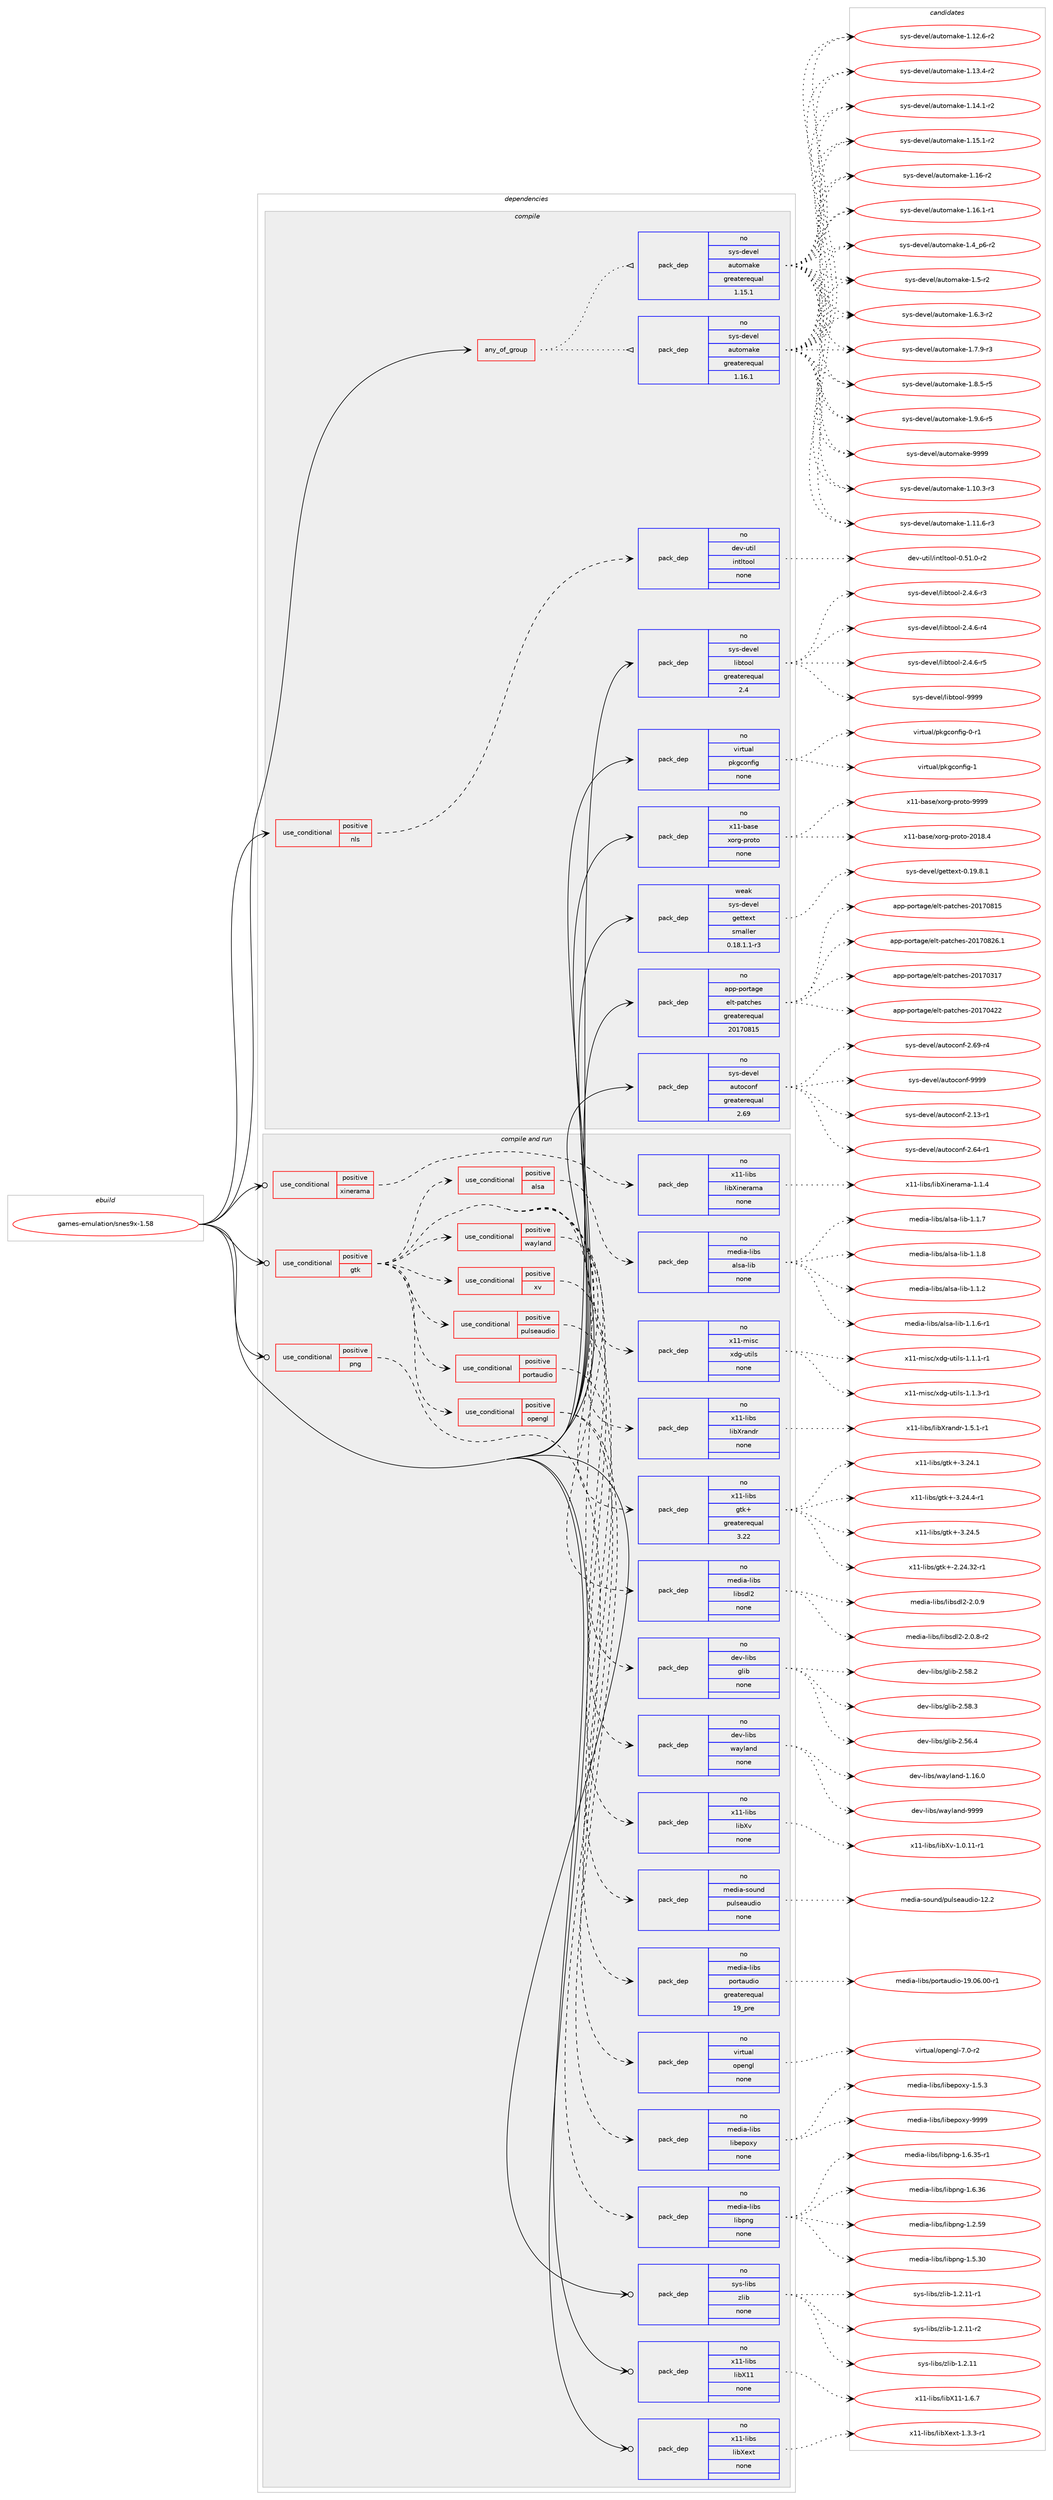 digraph prolog {

# *************
# Graph options
# *************

newrank=true;
concentrate=true;
compound=true;
graph [rankdir=LR,fontname=Helvetica,fontsize=10,ranksep=1.5];#, ranksep=2.5, nodesep=0.2];
edge  [arrowhead=vee];
node  [fontname=Helvetica,fontsize=10];

# **********
# The ebuild
# **********

subgraph cluster_leftcol {
color=gray;
rank=same;
label=<<i>ebuild</i>>;
id [label="games-emulation/snes9x-1.58", color=red, width=4, href="../games-emulation/snes9x-1.58.svg"];
}

# ****************
# The dependencies
# ****************

subgraph cluster_midcol {
color=gray;
label=<<i>dependencies</i>>;
subgraph cluster_compile {
fillcolor="#eeeeee";
style=filled;
label=<<i>compile</i>>;
subgraph any23261 {
dependency1556263 [label=<<TABLE BORDER="0" CELLBORDER="1" CELLSPACING="0" CELLPADDING="4"><TR><TD CELLPADDING="10">any_of_group</TD></TR></TABLE>>, shape=none, color=red];subgraph pack1106061 {
dependency1556264 [label=<<TABLE BORDER="0" CELLBORDER="1" CELLSPACING="0" CELLPADDING="4" WIDTH="220"><TR><TD ROWSPAN="6" CELLPADDING="30">pack_dep</TD></TR><TR><TD WIDTH="110">no</TD></TR><TR><TD>sys-devel</TD></TR><TR><TD>automake</TD></TR><TR><TD>greaterequal</TD></TR><TR><TD>1.16.1</TD></TR></TABLE>>, shape=none, color=blue];
}
dependency1556263:e -> dependency1556264:w [weight=20,style="dotted",arrowhead="oinv"];
subgraph pack1106062 {
dependency1556265 [label=<<TABLE BORDER="0" CELLBORDER="1" CELLSPACING="0" CELLPADDING="4" WIDTH="220"><TR><TD ROWSPAN="6" CELLPADDING="30">pack_dep</TD></TR><TR><TD WIDTH="110">no</TD></TR><TR><TD>sys-devel</TD></TR><TR><TD>automake</TD></TR><TR><TD>greaterequal</TD></TR><TR><TD>1.15.1</TD></TR></TABLE>>, shape=none, color=blue];
}
dependency1556263:e -> dependency1556265:w [weight=20,style="dotted",arrowhead="oinv"];
}
id:e -> dependency1556263:w [weight=20,style="solid",arrowhead="vee"];
subgraph cond426348 {
dependency1556266 [label=<<TABLE BORDER="0" CELLBORDER="1" CELLSPACING="0" CELLPADDING="4"><TR><TD ROWSPAN="3" CELLPADDING="10">use_conditional</TD></TR><TR><TD>positive</TD></TR><TR><TD>nls</TD></TR></TABLE>>, shape=none, color=red];
subgraph pack1106063 {
dependency1556267 [label=<<TABLE BORDER="0" CELLBORDER="1" CELLSPACING="0" CELLPADDING="4" WIDTH="220"><TR><TD ROWSPAN="6" CELLPADDING="30">pack_dep</TD></TR><TR><TD WIDTH="110">no</TD></TR><TR><TD>dev-util</TD></TR><TR><TD>intltool</TD></TR><TR><TD>none</TD></TR><TR><TD></TD></TR></TABLE>>, shape=none, color=blue];
}
dependency1556266:e -> dependency1556267:w [weight=20,style="dashed",arrowhead="vee"];
}
id:e -> dependency1556266:w [weight=20,style="solid",arrowhead="vee"];
subgraph pack1106064 {
dependency1556268 [label=<<TABLE BORDER="0" CELLBORDER="1" CELLSPACING="0" CELLPADDING="4" WIDTH="220"><TR><TD ROWSPAN="6" CELLPADDING="30">pack_dep</TD></TR><TR><TD WIDTH="110">no</TD></TR><TR><TD>app-portage</TD></TR><TR><TD>elt-patches</TD></TR><TR><TD>greaterequal</TD></TR><TR><TD>20170815</TD></TR></TABLE>>, shape=none, color=blue];
}
id:e -> dependency1556268:w [weight=20,style="solid",arrowhead="vee"];
subgraph pack1106065 {
dependency1556269 [label=<<TABLE BORDER="0" CELLBORDER="1" CELLSPACING="0" CELLPADDING="4" WIDTH="220"><TR><TD ROWSPAN="6" CELLPADDING="30">pack_dep</TD></TR><TR><TD WIDTH="110">no</TD></TR><TR><TD>sys-devel</TD></TR><TR><TD>autoconf</TD></TR><TR><TD>greaterequal</TD></TR><TR><TD>2.69</TD></TR></TABLE>>, shape=none, color=blue];
}
id:e -> dependency1556269:w [weight=20,style="solid",arrowhead="vee"];
subgraph pack1106066 {
dependency1556270 [label=<<TABLE BORDER="0" CELLBORDER="1" CELLSPACING="0" CELLPADDING="4" WIDTH="220"><TR><TD ROWSPAN="6" CELLPADDING="30">pack_dep</TD></TR><TR><TD WIDTH="110">no</TD></TR><TR><TD>sys-devel</TD></TR><TR><TD>libtool</TD></TR><TR><TD>greaterequal</TD></TR><TR><TD>2.4</TD></TR></TABLE>>, shape=none, color=blue];
}
id:e -> dependency1556270:w [weight=20,style="solid",arrowhead="vee"];
subgraph pack1106067 {
dependency1556271 [label=<<TABLE BORDER="0" CELLBORDER="1" CELLSPACING="0" CELLPADDING="4" WIDTH="220"><TR><TD ROWSPAN="6" CELLPADDING="30">pack_dep</TD></TR><TR><TD WIDTH="110">no</TD></TR><TR><TD>virtual</TD></TR><TR><TD>pkgconfig</TD></TR><TR><TD>none</TD></TR><TR><TD></TD></TR></TABLE>>, shape=none, color=blue];
}
id:e -> dependency1556271:w [weight=20,style="solid",arrowhead="vee"];
subgraph pack1106068 {
dependency1556272 [label=<<TABLE BORDER="0" CELLBORDER="1" CELLSPACING="0" CELLPADDING="4" WIDTH="220"><TR><TD ROWSPAN="6" CELLPADDING="30">pack_dep</TD></TR><TR><TD WIDTH="110">no</TD></TR><TR><TD>x11-base</TD></TR><TR><TD>xorg-proto</TD></TR><TR><TD>none</TD></TR><TR><TD></TD></TR></TABLE>>, shape=none, color=blue];
}
id:e -> dependency1556272:w [weight=20,style="solid",arrowhead="vee"];
subgraph pack1106069 {
dependency1556273 [label=<<TABLE BORDER="0" CELLBORDER="1" CELLSPACING="0" CELLPADDING="4" WIDTH="220"><TR><TD ROWSPAN="6" CELLPADDING="30">pack_dep</TD></TR><TR><TD WIDTH="110">weak</TD></TR><TR><TD>sys-devel</TD></TR><TR><TD>gettext</TD></TR><TR><TD>smaller</TD></TR><TR><TD>0.18.1.1-r3</TD></TR></TABLE>>, shape=none, color=blue];
}
id:e -> dependency1556273:w [weight=20,style="solid",arrowhead="vee"];
}
subgraph cluster_compileandrun {
fillcolor="#eeeeee";
style=filled;
label=<<i>compile and run</i>>;
subgraph cond426349 {
dependency1556274 [label=<<TABLE BORDER="0" CELLBORDER="1" CELLSPACING="0" CELLPADDING="4"><TR><TD ROWSPAN="3" CELLPADDING="10">use_conditional</TD></TR><TR><TD>positive</TD></TR><TR><TD>gtk</TD></TR></TABLE>>, shape=none, color=red];
subgraph pack1106070 {
dependency1556275 [label=<<TABLE BORDER="0" CELLBORDER="1" CELLSPACING="0" CELLPADDING="4" WIDTH="220"><TR><TD ROWSPAN="6" CELLPADDING="30">pack_dep</TD></TR><TR><TD WIDTH="110">no</TD></TR><TR><TD>dev-libs</TD></TR><TR><TD>glib</TD></TR><TR><TD>none</TD></TR><TR><TD></TD></TR></TABLE>>, shape=none, color=blue];
}
dependency1556274:e -> dependency1556275:w [weight=20,style="dashed",arrowhead="vee"];
subgraph pack1106071 {
dependency1556276 [label=<<TABLE BORDER="0" CELLBORDER="1" CELLSPACING="0" CELLPADDING="4" WIDTH="220"><TR><TD ROWSPAN="6" CELLPADDING="30">pack_dep</TD></TR><TR><TD WIDTH="110">no</TD></TR><TR><TD>media-libs</TD></TR><TR><TD>libsdl2</TD></TR><TR><TD>none</TD></TR><TR><TD></TD></TR></TABLE>>, shape=none, color=blue];
}
dependency1556274:e -> dependency1556276:w [weight=20,style="dashed",arrowhead="vee"];
subgraph pack1106072 {
dependency1556277 [label=<<TABLE BORDER="0" CELLBORDER="1" CELLSPACING="0" CELLPADDING="4" WIDTH="220"><TR><TD ROWSPAN="6" CELLPADDING="30">pack_dep</TD></TR><TR><TD WIDTH="110">no</TD></TR><TR><TD>x11-libs</TD></TR><TR><TD>gtk+</TD></TR><TR><TD>greaterequal</TD></TR><TR><TD>3.22</TD></TR></TABLE>>, shape=none, color=blue];
}
dependency1556274:e -> dependency1556277:w [weight=20,style="dashed",arrowhead="vee"];
subgraph pack1106073 {
dependency1556278 [label=<<TABLE BORDER="0" CELLBORDER="1" CELLSPACING="0" CELLPADDING="4" WIDTH="220"><TR><TD ROWSPAN="6" CELLPADDING="30">pack_dep</TD></TR><TR><TD WIDTH="110">no</TD></TR><TR><TD>x11-libs</TD></TR><TR><TD>libXrandr</TD></TR><TR><TD>none</TD></TR><TR><TD></TD></TR></TABLE>>, shape=none, color=blue];
}
dependency1556274:e -> dependency1556278:w [weight=20,style="dashed",arrowhead="vee"];
subgraph pack1106074 {
dependency1556279 [label=<<TABLE BORDER="0" CELLBORDER="1" CELLSPACING="0" CELLPADDING="4" WIDTH="220"><TR><TD ROWSPAN="6" CELLPADDING="30">pack_dep</TD></TR><TR><TD WIDTH="110">no</TD></TR><TR><TD>x11-misc</TD></TR><TR><TD>xdg-utils</TD></TR><TR><TD>none</TD></TR><TR><TD></TD></TR></TABLE>>, shape=none, color=blue];
}
dependency1556274:e -> dependency1556279:w [weight=20,style="dashed",arrowhead="vee"];
subgraph cond426350 {
dependency1556280 [label=<<TABLE BORDER="0" CELLBORDER="1" CELLSPACING="0" CELLPADDING="4"><TR><TD ROWSPAN="3" CELLPADDING="10">use_conditional</TD></TR><TR><TD>positive</TD></TR><TR><TD>alsa</TD></TR></TABLE>>, shape=none, color=red];
subgraph pack1106075 {
dependency1556281 [label=<<TABLE BORDER="0" CELLBORDER="1" CELLSPACING="0" CELLPADDING="4" WIDTH="220"><TR><TD ROWSPAN="6" CELLPADDING="30">pack_dep</TD></TR><TR><TD WIDTH="110">no</TD></TR><TR><TD>media-libs</TD></TR><TR><TD>alsa-lib</TD></TR><TR><TD>none</TD></TR><TR><TD></TD></TR></TABLE>>, shape=none, color=blue];
}
dependency1556280:e -> dependency1556281:w [weight=20,style="dashed",arrowhead="vee"];
}
dependency1556274:e -> dependency1556280:w [weight=20,style="dashed",arrowhead="vee"];
subgraph cond426351 {
dependency1556282 [label=<<TABLE BORDER="0" CELLBORDER="1" CELLSPACING="0" CELLPADDING="4"><TR><TD ROWSPAN="3" CELLPADDING="10">use_conditional</TD></TR><TR><TD>positive</TD></TR><TR><TD>opengl</TD></TR></TABLE>>, shape=none, color=red];
subgraph pack1106076 {
dependency1556283 [label=<<TABLE BORDER="0" CELLBORDER="1" CELLSPACING="0" CELLPADDING="4" WIDTH="220"><TR><TD ROWSPAN="6" CELLPADDING="30">pack_dep</TD></TR><TR><TD WIDTH="110">no</TD></TR><TR><TD>media-libs</TD></TR><TR><TD>libepoxy</TD></TR><TR><TD>none</TD></TR><TR><TD></TD></TR></TABLE>>, shape=none, color=blue];
}
dependency1556282:e -> dependency1556283:w [weight=20,style="dashed",arrowhead="vee"];
subgraph pack1106077 {
dependency1556284 [label=<<TABLE BORDER="0" CELLBORDER="1" CELLSPACING="0" CELLPADDING="4" WIDTH="220"><TR><TD ROWSPAN="6" CELLPADDING="30">pack_dep</TD></TR><TR><TD WIDTH="110">no</TD></TR><TR><TD>virtual</TD></TR><TR><TD>opengl</TD></TR><TR><TD>none</TD></TR><TR><TD></TD></TR></TABLE>>, shape=none, color=blue];
}
dependency1556282:e -> dependency1556284:w [weight=20,style="dashed",arrowhead="vee"];
}
dependency1556274:e -> dependency1556282:w [weight=20,style="dashed",arrowhead="vee"];
subgraph cond426352 {
dependency1556285 [label=<<TABLE BORDER="0" CELLBORDER="1" CELLSPACING="0" CELLPADDING="4"><TR><TD ROWSPAN="3" CELLPADDING="10">use_conditional</TD></TR><TR><TD>positive</TD></TR><TR><TD>portaudio</TD></TR></TABLE>>, shape=none, color=red];
subgraph pack1106078 {
dependency1556286 [label=<<TABLE BORDER="0" CELLBORDER="1" CELLSPACING="0" CELLPADDING="4" WIDTH="220"><TR><TD ROWSPAN="6" CELLPADDING="30">pack_dep</TD></TR><TR><TD WIDTH="110">no</TD></TR><TR><TD>media-libs</TD></TR><TR><TD>portaudio</TD></TR><TR><TD>greaterequal</TD></TR><TR><TD>19_pre</TD></TR></TABLE>>, shape=none, color=blue];
}
dependency1556285:e -> dependency1556286:w [weight=20,style="dashed",arrowhead="vee"];
}
dependency1556274:e -> dependency1556285:w [weight=20,style="dashed",arrowhead="vee"];
subgraph cond426353 {
dependency1556287 [label=<<TABLE BORDER="0" CELLBORDER="1" CELLSPACING="0" CELLPADDING="4"><TR><TD ROWSPAN="3" CELLPADDING="10">use_conditional</TD></TR><TR><TD>positive</TD></TR><TR><TD>pulseaudio</TD></TR></TABLE>>, shape=none, color=red];
subgraph pack1106079 {
dependency1556288 [label=<<TABLE BORDER="0" CELLBORDER="1" CELLSPACING="0" CELLPADDING="4" WIDTH="220"><TR><TD ROWSPAN="6" CELLPADDING="30">pack_dep</TD></TR><TR><TD WIDTH="110">no</TD></TR><TR><TD>media-sound</TD></TR><TR><TD>pulseaudio</TD></TR><TR><TD>none</TD></TR><TR><TD></TD></TR></TABLE>>, shape=none, color=blue];
}
dependency1556287:e -> dependency1556288:w [weight=20,style="dashed",arrowhead="vee"];
}
dependency1556274:e -> dependency1556287:w [weight=20,style="dashed",arrowhead="vee"];
subgraph cond426354 {
dependency1556289 [label=<<TABLE BORDER="0" CELLBORDER="1" CELLSPACING="0" CELLPADDING="4"><TR><TD ROWSPAN="3" CELLPADDING="10">use_conditional</TD></TR><TR><TD>positive</TD></TR><TR><TD>xv</TD></TR></TABLE>>, shape=none, color=red];
subgraph pack1106080 {
dependency1556290 [label=<<TABLE BORDER="0" CELLBORDER="1" CELLSPACING="0" CELLPADDING="4" WIDTH="220"><TR><TD ROWSPAN="6" CELLPADDING="30">pack_dep</TD></TR><TR><TD WIDTH="110">no</TD></TR><TR><TD>x11-libs</TD></TR><TR><TD>libXv</TD></TR><TR><TD>none</TD></TR><TR><TD></TD></TR></TABLE>>, shape=none, color=blue];
}
dependency1556289:e -> dependency1556290:w [weight=20,style="dashed",arrowhead="vee"];
}
dependency1556274:e -> dependency1556289:w [weight=20,style="dashed",arrowhead="vee"];
subgraph cond426355 {
dependency1556291 [label=<<TABLE BORDER="0" CELLBORDER="1" CELLSPACING="0" CELLPADDING="4"><TR><TD ROWSPAN="3" CELLPADDING="10">use_conditional</TD></TR><TR><TD>positive</TD></TR><TR><TD>wayland</TD></TR></TABLE>>, shape=none, color=red];
subgraph pack1106081 {
dependency1556292 [label=<<TABLE BORDER="0" CELLBORDER="1" CELLSPACING="0" CELLPADDING="4" WIDTH="220"><TR><TD ROWSPAN="6" CELLPADDING="30">pack_dep</TD></TR><TR><TD WIDTH="110">no</TD></TR><TR><TD>dev-libs</TD></TR><TR><TD>wayland</TD></TR><TR><TD>none</TD></TR><TR><TD></TD></TR></TABLE>>, shape=none, color=blue];
}
dependency1556291:e -> dependency1556292:w [weight=20,style="dashed",arrowhead="vee"];
}
dependency1556274:e -> dependency1556291:w [weight=20,style="dashed",arrowhead="vee"];
}
id:e -> dependency1556274:w [weight=20,style="solid",arrowhead="odotvee"];
subgraph cond426356 {
dependency1556293 [label=<<TABLE BORDER="0" CELLBORDER="1" CELLSPACING="0" CELLPADDING="4"><TR><TD ROWSPAN="3" CELLPADDING="10">use_conditional</TD></TR><TR><TD>positive</TD></TR><TR><TD>png</TD></TR></TABLE>>, shape=none, color=red];
subgraph pack1106082 {
dependency1556294 [label=<<TABLE BORDER="0" CELLBORDER="1" CELLSPACING="0" CELLPADDING="4" WIDTH="220"><TR><TD ROWSPAN="6" CELLPADDING="30">pack_dep</TD></TR><TR><TD WIDTH="110">no</TD></TR><TR><TD>media-libs</TD></TR><TR><TD>libpng</TD></TR><TR><TD>none</TD></TR><TR><TD></TD></TR></TABLE>>, shape=none, color=blue];
}
dependency1556293:e -> dependency1556294:w [weight=20,style="dashed",arrowhead="vee"];
}
id:e -> dependency1556293:w [weight=20,style="solid",arrowhead="odotvee"];
subgraph cond426357 {
dependency1556295 [label=<<TABLE BORDER="0" CELLBORDER="1" CELLSPACING="0" CELLPADDING="4"><TR><TD ROWSPAN="3" CELLPADDING="10">use_conditional</TD></TR><TR><TD>positive</TD></TR><TR><TD>xinerama</TD></TR></TABLE>>, shape=none, color=red];
subgraph pack1106083 {
dependency1556296 [label=<<TABLE BORDER="0" CELLBORDER="1" CELLSPACING="0" CELLPADDING="4" WIDTH="220"><TR><TD ROWSPAN="6" CELLPADDING="30">pack_dep</TD></TR><TR><TD WIDTH="110">no</TD></TR><TR><TD>x11-libs</TD></TR><TR><TD>libXinerama</TD></TR><TR><TD>none</TD></TR><TR><TD></TD></TR></TABLE>>, shape=none, color=blue];
}
dependency1556295:e -> dependency1556296:w [weight=20,style="dashed",arrowhead="vee"];
}
id:e -> dependency1556295:w [weight=20,style="solid",arrowhead="odotvee"];
subgraph pack1106084 {
dependency1556297 [label=<<TABLE BORDER="0" CELLBORDER="1" CELLSPACING="0" CELLPADDING="4" WIDTH="220"><TR><TD ROWSPAN="6" CELLPADDING="30">pack_dep</TD></TR><TR><TD WIDTH="110">no</TD></TR><TR><TD>sys-libs</TD></TR><TR><TD>zlib</TD></TR><TR><TD>none</TD></TR><TR><TD></TD></TR></TABLE>>, shape=none, color=blue];
}
id:e -> dependency1556297:w [weight=20,style="solid",arrowhead="odotvee"];
subgraph pack1106085 {
dependency1556298 [label=<<TABLE BORDER="0" CELLBORDER="1" CELLSPACING="0" CELLPADDING="4" WIDTH="220"><TR><TD ROWSPAN="6" CELLPADDING="30">pack_dep</TD></TR><TR><TD WIDTH="110">no</TD></TR><TR><TD>x11-libs</TD></TR><TR><TD>libX11</TD></TR><TR><TD>none</TD></TR><TR><TD></TD></TR></TABLE>>, shape=none, color=blue];
}
id:e -> dependency1556298:w [weight=20,style="solid",arrowhead="odotvee"];
subgraph pack1106086 {
dependency1556299 [label=<<TABLE BORDER="0" CELLBORDER="1" CELLSPACING="0" CELLPADDING="4" WIDTH="220"><TR><TD ROWSPAN="6" CELLPADDING="30">pack_dep</TD></TR><TR><TD WIDTH="110">no</TD></TR><TR><TD>x11-libs</TD></TR><TR><TD>libXext</TD></TR><TR><TD>none</TD></TR><TR><TD></TD></TR></TABLE>>, shape=none, color=blue];
}
id:e -> dependency1556299:w [weight=20,style="solid",arrowhead="odotvee"];
}
subgraph cluster_run {
fillcolor="#eeeeee";
style=filled;
label=<<i>run</i>>;
}
}

# **************
# The candidates
# **************

subgraph cluster_choices {
rank=same;
color=gray;
label=<<i>candidates</i>>;

subgraph choice1106061 {
color=black;
nodesep=1;
choice11512111545100101118101108479711711611110997107101454946494846514511451 [label="sys-devel/automake-1.10.3-r3", color=red, width=4,href="../sys-devel/automake-1.10.3-r3.svg"];
choice11512111545100101118101108479711711611110997107101454946494946544511451 [label="sys-devel/automake-1.11.6-r3", color=red, width=4,href="../sys-devel/automake-1.11.6-r3.svg"];
choice11512111545100101118101108479711711611110997107101454946495046544511450 [label="sys-devel/automake-1.12.6-r2", color=red, width=4,href="../sys-devel/automake-1.12.6-r2.svg"];
choice11512111545100101118101108479711711611110997107101454946495146524511450 [label="sys-devel/automake-1.13.4-r2", color=red, width=4,href="../sys-devel/automake-1.13.4-r2.svg"];
choice11512111545100101118101108479711711611110997107101454946495246494511450 [label="sys-devel/automake-1.14.1-r2", color=red, width=4,href="../sys-devel/automake-1.14.1-r2.svg"];
choice11512111545100101118101108479711711611110997107101454946495346494511450 [label="sys-devel/automake-1.15.1-r2", color=red, width=4,href="../sys-devel/automake-1.15.1-r2.svg"];
choice1151211154510010111810110847971171161111099710710145494649544511450 [label="sys-devel/automake-1.16-r2", color=red, width=4,href="../sys-devel/automake-1.16-r2.svg"];
choice11512111545100101118101108479711711611110997107101454946495446494511449 [label="sys-devel/automake-1.16.1-r1", color=red, width=4,href="../sys-devel/automake-1.16.1-r1.svg"];
choice115121115451001011181011084797117116111109971071014549465295112544511450 [label="sys-devel/automake-1.4_p6-r2", color=red, width=4,href="../sys-devel/automake-1.4_p6-r2.svg"];
choice11512111545100101118101108479711711611110997107101454946534511450 [label="sys-devel/automake-1.5-r2", color=red, width=4,href="../sys-devel/automake-1.5-r2.svg"];
choice115121115451001011181011084797117116111109971071014549465446514511450 [label="sys-devel/automake-1.6.3-r2", color=red, width=4,href="../sys-devel/automake-1.6.3-r2.svg"];
choice115121115451001011181011084797117116111109971071014549465546574511451 [label="sys-devel/automake-1.7.9-r3", color=red, width=4,href="../sys-devel/automake-1.7.9-r3.svg"];
choice115121115451001011181011084797117116111109971071014549465646534511453 [label="sys-devel/automake-1.8.5-r5", color=red, width=4,href="../sys-devel/automake-1.8.5-r5.svg"];
choice115121115451001011181011084797117116111109971071014549465746544511453 [label="sys-devel/automake-1.9.6-r5", color=red, width=4,href="../sys-devel/automake-1.9.6-r5.svg"];
choice115121115451001011181011084797117116111109971071014557575757 [label="sys-devel/automake-9999", color=red, width=4,href="../sys-devel/automake-9999.svg"];
dependency1556264:e -> choice11512111545100101118101108479711711611110997107101454946494846514511451:w [style=dotted,weight="100"];
dependency1556264:e -> choice11512111545100101118101108479711711611110997107101454946494946544511451:w [style=dotted,weight="100"];
dependency1556264:e -> choice11512111545100101118101108479711711611110997107101454946495046544511450:w [style=dotted,weight="100"];
dependency1556264:e -> choice11512111545100101118101108479711711611110997107101454946495146524511450:w [style=dotted,weight="100"];
dependency1556264:e -> choice11512111545100101118101108479711711611110997107101454946495246494511450:w [style=dotted,weight="100"];
dependency1556264:e -> choice11512111545100101118101108479711711611110997107101454946495346494511450:w [style=dotted,weight="100"];
dependency1556264:e -> choice1151211154510010111810110847971171161111099710710145494649544511450:w [style=dotted,weight="100"];
dependency1556264:e -> choice11512111545100101118101108479711711611110997107101454946495446494511449:w [style=dotted,weight="100"];
dependency1556264:e -> choice115121115451001011181011084797117116111109971071014549465295112544511450:w [style=dotted,weight="100"];
dependency1556264:e -> choice11512111545100101118101108479711711611110997107101454946534511450:w [style=dotted,weight="100"];
dependency1556264:e -> choice115121115451001011181011084797117116111109971071014549465446514511450:w [style=dotted,weight="100"];
dependency1556264:e -> choice115121115451001011181011084797117116111109971071014549465546574511451:w [style=dotted,weight="100"];
dependency1556264:e -> choice115121115451001011181011084797117116111109971071014549465646534511453:w [style=dotted,weight="100"];
dependency1556264:e -> choice115121115451001011181011084797117116111109971071014549465746544511453:w [style=dotted,weight="100"];
dependency1556264:e -> choice115121115451001011181011084797117116111109971071014557575757:w [style=dotted,weight="100"];
}
subgraph choice1106062 {
color=black;
nodesep=1;
choice11512111545100101118101108479711711611110997107101454946494846514511451 [label="sys-devel/automake-1.10.3-r3", color=red, width=4,href="../sys-devel/automake-1.10.3-r3.svg"];
choice11512111545100101118101108479711711611110997107101454946494946544511451 [label="sys-devel/automake-1.11.6-r3", color=red, width=4,href="../sys-devel/automake-1.11.6-r3.svg"];
choice11512111545100101118101108479711711611110997107101454946495046544511450 [label="sys-devel/automake-1.12.6-r2", color=red, width=4,href="../sys-devel/automake-1.12.6-r2.svg"];
choice11512111545100101118101108479711711611110997107101454946495146524511450 [label="sys-devel/automake-1.13.4-r2", color=red, width=4,href="../sys-devel/automake-1.13.4-r2.svg"];
choice11512111545100101118101108479711711611110997107101454946495246494511450 [label="sys-devel/automake-1.14.1-r2", color=red, width=4,href="../sys-devel/automake-1.14.1-r2.svg"];
choice11512111545100101118101108479711711611110997107101454946495346494511450 [label="sys-devel/automake-1.15.1-r2", color=red, width=4,href="../sys-devel/automake-1.15.1-r2.svg"];
choice1151211154510010111810110847971171161111099710710145494649544511450 [label="sys-devel/automake-1.16-r2", color=red, width=4,href="../sys-devel/automake-1.16-r2.svg"];
choice11512111545100101118101108479711711611110997107101454946495446494511449 [label="sys-devel/automake-1.16.1-r1", color=red, width=4,href="../sys-devel/automake-1.16.1-r1.svg"];
choice115121115451001011181011084797117116111109971071014549465295112544511450 [label="sys-devel/automake-1.4_p6-r2", color=red, width=4,href="../sys-devel/automake-1.4_p6-r2.svg"];
choice11512111545100101118101108479711711611110997107101454946534511450 [label="sys-devel/automake-1.5-r2", color=red, width=4,href="../sys-devel/automake-1.5-r2.svg"];
choice115121115451001011181011084797117116111109971071014549465446514511450 [label="sys-devel/automake-1.6.3-r2", color=red, width=4,href="../sys-devel/automake-1.6.3-r2.svg"];
choice115121115451001011181011084797117116111109971071014549465546574511451 [label="sys-devel/automake-1.7.9-r3", color=red, width=4,href="../sys-devel/automake-1.7.9-r3.svg"];
choice115121115451001011181011084797117116111109971071014549465646534511453 [label="sys-devel/automake-1.8.5-r5", color=red, width=4,href="../sys-devel/automake-1.8.5-r5.svg"];
choice115121115451001011181011084797117116111109971071014549465746544511453 [label="sys-devel/automake-1.9.6-r5", color=red, width=4,href="../sys-devel/automake-1.9.6-r5.svg"];
choice115121115451001011181011084797117116111109971071014557575757 [label="sys-devel/automake-9999", color=red, width=4,href="../sys-devel/automake-9999.svg"];
dependency1556265:e -> choice11512111545100101118101108479711711611110997107101454946494846514511451:w [style=dotted,weight="100"];
dependency1556265:e -> choice11512111545100101118101108479711711611110997107101454946494946544511451:w [style=dotted,weight="100"];
dependency1556265:e -> choice11512111545100101118101108479711711611110997107101454946495046544511450:w [style=dotted,weight="100"];
dependency1556265:e -> choice11512111545100101118101108479711711611110997107101454946495146524511450:w [style=dotted,weight="100"];
dependency1556265:e -> choice11512111545100101118101108479711711611110997107101454946495246494511450:w [style=dotted,weight="100"];
dependency1556265:e -> choice11512111545100101118101108479711711611110997107101454946495346494511450:w [style=dotted,weight="100"];
dependency1556265:e -> choice1151211154510010111810110847971171161111099710710145494649544511450:w [style=dotted,weight="100"];
dependency1556265:e -> choice11512111545100101118101108479711711611110997107101454946495446494511449:w [style=dotted,weight="100"];
dependency1556265:e -> choice115121115451001011181011084797117116111109971071014549465295112544511450:w [style=dotted,weight="100"];
dependency1556265:e -> choice11512111545100101118101108479711711611110997107101454946534511450:w [style=dotted,weight="100"];
dependency1556265:e -> choice115121115451001011181011084797117116111109971071014549465446514511450:w [style=dotted,weight="100"];
dependency1556265:e -> choice115121115451001011181011084797117116111109971071014549465546574511451:w [style=dotted,weight="100"];
dependency1556265:e -> choice115121115451001011181011084797117116111109971071014549465646534511453:w [style=dotted,weight="100"];
dependency1556265:e -> choice115121115451001011181011084797117116111109971071014549465746544511453:w [style=dotted,weight="100"];
dependency1556265:e -> choice115121115451001011181011084797117116111109971071014557575757:w [style=dotted,weight="100"];
}
subgraph choice1106063 {
color=black;
nodesep=1;
choice1001011184511711610510847105110116108116111111108454846534946484511450 [label="dev-util/intltool-0.51.0-r2", color=red, width=4,href="../dev-util/intltool-0.51.0-r2.svg"];
dependency1556267:e -> choice1001011184511711610510847105110116108116111111108454846534946484511450:w [style=dotted,weight="100"];
}
subgraph choice1106064 {
color=black;
nodesep=1;
choice97112112451121111141169710310147101108116451129711699104101115455048495548514955 [label="app-portage/elt-patches-20170317", color=red, width=4,href="../app-portage/elt-patches-20170317.svg"];
choice97112112451121111141169710310147101108116451129711699104101115455048495548525050 [label="app-portage/elt-patches-20170422", color=red, width=4,href="../app-portage/elt-patches-20170422.svg"];
choice97112112451121111141169710310147101108116451129711699104101115455048495548564953 [label="app-portage/elt-patches-20170815", color=red, width=4,href="../app-portage/elt-patches-20170815.svg"];
choice971121124511211111411697103101471011081164511297116991041011154550484955485650544649 [label="app-portage/elt-patches-20170826.1", color=red, width=4,href="../app-portage/elt-patches-20170826.1.svg"];
dependency1556268:e -> choice97112112451121111141169710310147101108116451129711699104101115455048495548514955:w [style=dotted,weight="100"];
dependency1556268:e -> choice97112112451121111141169710310147101108116451129711699104101115455048495548525050:w [style=dotted,weight="100"];
dependency1556268:e -> choice97112112451121111141169710310147101108116451129711699104101115455048495548564953:w [style=dotted,weight="100"];
dependency1556268:e -> choice971121124511211111411697103101471011081164511297116991041011154550484955485650544649:w [style=dotted,weight="100"];
}
subgraph choice1106065 {
color=black;
nodesep=1;
choice1151211154510010111810110847971171161119911111010245504649514511449 [label="sys-devel/autoconf-2.13-r1", color=red, width=4,href="../sys-devel/autoconf-2.13-r1.svg"];
choice1151211154510010111810110847971171161119911111010245504654524511449 [label="sys-devel/autoconf-2.64-r1", color=red, width=4,href="../sys-devel/autoconf-2.64-r1.svg"];
choice1151211154510010111810110847971171161119911111010245504654574511452 [label="sys-devel/autoconf-2.69-r4", color=red, width=4,href="../sys-devel/autoconf-2.69-r4.svg"];
choice115121115451001011181011084797117116111991111101024557575757 [label="sys-devel/autoconf-9999", color=red, width=4,href="../sys-devel/autoconf-9999.svg"];
dependency1556269:e -> choice1151211154510010111810110847971171161119911111010245504649514511449:w [style=dotted,weight="100"];
dependency1556269:e -> choice1151211154510010111810110847971171161119911111010245504654524511449:w [style=dotted,weight="100"];
dependency1556269:e -> choice1151211154510010111810110847971171161119911111010245504654574511452:w [style=dotted,weight="100"];
dependency1556269:e -> choice115121115451001011181011084797117116111991111101024557575757:w [style=dotted,weight="100"];
}
subgraph choice1106066 {
color=black;
nodesep=1;
choice1151211154510010111810110847108105981161111111084550465246544511451 [label="sys-devel/libtool-2.4.6-r3", color=red, width=4,href="../sys-devel/libtool-2.4.6-r3.svg"];
choice1151211154510010111810110847108105981161111111084550465246544511452 [label="sys-devel/libtool-2.4.6-r4", color=red, width=4,href="../sys-devel/libtool-2.4.6-r4.svg"];
choice1151211154510010111810110847108105981161111111084550465246544511453 [label="sys-devel/libtool-2.4.6-r5", color=red, width=4,href="../sys-devel/libtool-2.4.6-r5.svg"];
choice1151211154510010111810110847108105981161111111084557575757 [label="sys-devel/libtool-9999", color=red, width=4,href="../sys-devel/libtool-9999.svg"];
dependency1556270:e -> choice1151211154510010111810110847108105981161111111084550465246544511451:w [style=dotted,weight="100"];
dependency1556270:e -> choice1151211154510010111810110847108105981161111111084550465246544511452:w [style=dotted,weight="100"];
dependency1556270:e -> choice1151211154510010111810110847108105981161111111084550465246544511453:w [style=dotted,weight="100"];
dependency1556270:e -> choice1151211154510010111810110847108105981161111111084557575757:w [style=dotted,weight="100"];
}
subgraph choice1106067 {
color=black;
nodesep=1;
choice11810511411611797108471121071039911111010210510345484511449 [label="virtual/pkgconfig-0-r1", color=red, width=4,href="../virtual/pkgconfig-0-r1.svg"];
choice1181051141161179710847112107103991111101021051034549 [label="virtual/pkgconfig-1", color=red, width=4,href="../virtual/pkgconfig-1.svg"];
dependency1556271:e -> choice11810511411611797108471121071039911111010210510345484511449:w [style=dotted,weight="100"];
dependency1556271:e -> choice1181051141161179710847112107103991111101021051034549:w [style=dotted,weight="100"];
}
subgraph choice1106068 {
color=black;
nodesep=1;
choice1204949459897115101471201111141034511211411111611145504849564652 [label="x11-base/xorg-proto-2018.4", color=red, width=4,href="../x11-base/xorg-proto-2018.4.svg"];
choice120494945989711510147120111114103451121141111161114557575757 [label="x11-base/xorg-proto-9999", color=red, width=4,href="../x11-base/xorg-proto-9999.svg"];
dependency1556272:e -> choice1204949459897115101471201111141034511211411111611145504849564652:w [style=dotted,weight="100"];
dependency1556272:e -> choice120494945989711510147120111114103451121141111161114557575757:w [style=dotted,weight="100"];
}
subgraph choice1106069 {
color=black;
nodesep=1;
choice1151211154510010111810110847103101116116101120116454846495746564649 [label="sys-devel/gettext-0.19.8.1", color=red, width=4,href="../sys-devel/gettext-0.19.8.1.svg"];
dependency1556273:e -> choice1151211154510010111810110847103101116116101120116454846495746564649:w [style=dotted,weight="100"];
}
subgraph choice1106070 {
color=black;
nodesep=1;
choice1001011184510810598115471031081059845504653544652 [label="dev-libs/glib-2.56.4", color=red, width=4,href="../dev-libs/glib-2.56.4.svg"];
choice1001011184510810598115471031081059845504653564650 [label="dev-libs/glib-2.58.2", color=red, width=4,href="../dev-libs/glib-2.58.2.svg"];
choice1001011184510810598115471031081059845504653564651 [label="dev-libs/glib-2.58.3", color=red, width=4,href="../dev-libs/glib-2.58.3.svg"];
dependency1556275:e -> choice1001011184510810598115471031081059845504653544652:w [style=dotted,weight="100"];
dependency1556275:e -> choice1001011184510810598115471031081059845504653564650:w [style=dotted,weight="100"];
dependency1556275:e -> choice1001011184510810598115471031081059845504653564651:w [style=dotted,weight="100"];
}
subgraph choice1106071 {
color=black;
nodesep=1;
choice1091011001059745108105981154710810598115100108504550464846564511450 [label="media-libs/libsdl2-2.0.8-r2", color=red, width=4,href="../media-libs/libsdl2-2.0.8-r2.svg"];
choice109101100105974510810598115471081059811510010850455046484657 [label="media-libs/libsdl2-2.0.9", color=red, width=4,href="../media-libs/libsdl2-2.0.9.svg"];
dependency1556276:e -> choice1091011001059745108105981154710810598115100108504550464846564511450:w [style=dotted,weight="100"];
dependency1556276:e -> choice109101100105974510810598115471081059811510010850455046484657:w [style=dotted,weight="100"];
}
subgraph choice1106072 {
color=black;
nodesep=1;
choice12049494510810598115471031161074345504650524651504511449 [label="x11-libs/gtk+-2.24.32-r1", color=red, width=4,href="../x11-libs/gtk+-2.24.32-r1.svg"];
choice12049494510810598115471031161074345514650524649 [label="x11-libs/gtk+-3.24.1", color=red, width=4,href="../x11-libs/gtk+-3.24.1.svg"];
choice120494945108105981154710311610743455146505246524511449 [label="x11-libs/gtk+-3.24.4-r1", color=red, width=4,href="../x11-libs/gtk+-3.24.4-r1.svg"];
choice12049494510810598115471031161074345514650524653 [label="x11-libs/gtk+-3.24.5", color=red, width=4,href="../x11-libs/gtk+-3.24.5.svg"];
dependency1556277:e -> choice12049494510810598115471031161074345504650524651504511449:w [style=dotted,weight="100"];
dependency1556277:e -> choice12049494510810598115471031161074345514650524649:w [style=dotted,weight="100"];
dependency1556277:e -> choice120494945108105981154710311610743455146505246524511449:w [style=dotted,weight="100"];
dependency1556277:e -> choice12049494510810598115471031161074345514650524653:w [style=dotted,weight="100"];
}
subgraph choice1106073 {
color=black;
nodesep=1;
choice12049494510810598115471081059888114971101001144549465346494511449 [label="x11-libs/libXrandr-1.5.1-r1", color=red, width=4,href="../x11-libs/libXrandr-1.5.1-r1.svg"];
dependency1556278:e -> choice12049494510810598115471081059888114971101001144549465346494511449:w [style=dotted,weight="100"];
}
subgraph choice1106074 {
color=black;
nodesep=1;
choice1204949451091051159947120100103451171161051081154549464946494511449 [label="x11-misc/xdg-utils-1.1.1-r1", color=red, width=4,href="../x11-misc/xdg-utils-1.1.1-r1.svg"];
choice1204949451091051159947120100103451171161051081154549464946514511449 [label="x11-misc/xdg-utils-1.1.3-r1", color=red, width=4,href="../x11-misc/xdg-utils-1.1.3-r1.svg"];
dependency1556279:e -> choice1204949451091051159947120100103451171161051081154549464946494511449:w [style=dotted,weight="100"];
dependency1556279:e -> choice1204949451091051159947120100103451171161051081154549464946514511449:w [style=dotted,weight="100"];
}
subgraph choice1106075 {
color=black;
nodesep=1;
choice1091011001059745108105981154797108115974510810598454946494650 [label="media-libs/alsa-lib-1.1.2", color=red, width=4,href="../media-libs/alsa-lib-1.1.2.svg"];
choice10910110010597451081059811547971081159745108105984549464946544511449 [label="media-libs/alsa-lib-1.1.6-r1", color=red, width=4,href="../media-libs/alsa-lib-1.1.6-r1.svg"];
choice1091011001059745108105981154797108115974510810598454946494655 [label="media-libs/alsa-lib-1.1.7", color=red, width=4,href="../media-libs/alsa-lib-1.1.7.svg"];
choice1091011001059745108105981154797108115974510810598454946494656 [label="media-libs/alsa-lib-1.1.8", color=red, width=4,href="../media-libs/alsa-lib-1.1.8.svg"];
dependency1556281:e -> choice1091011001059745108105981154797108115974510810598454946494650:w [style=dotted,weight="100"];
dependency1556281:e -> choice10910110010597451081059811547971081159745108105984549464946544511449:w [style=dotted,weight="100"];
dependency1556281:e -> choice1091011001059745108105981154797108115974510810598454946494655:w [style=dotted,weight="100"];
dependency1556281:e -> choice1091011001059745108105981154797108115974510810598454946494656:w [style=dotted,weight="100"];
}
subgraph choice1106076 {
color=black;
nodesep=1;
choice1091011001059745108105981154710810598101112111120121454946534651 [label="media-libs/libepoxy-1.5.3", color=red, width=4,href="../media-libs/libepoxy-1.5.3.svg"];
choice10910110010597451081059811547108105981011121111201214557575757 [label="media-libs/libepoxy-9999", color=red, width=4,href="../media-libs/libepoxy-9999.svg"];
dependency1556283:e -> choice1091011001059745108105981154710810598101112111120121454946534651:w [style=dotted,weight="100"];
dependency1556283:e -> choice10910110010597451081059811547108105981011121111201214557575757:w [style=dotted,weight="100"];
}
subgraph choice1106077 {
color=black;
nodesep=1;
choice1181051141161179710847111112101110103108455546484511450 [label="virtual/opengl-7.0-r2", color=red, width=4,href="../virtual/opengl-7.0-r2.svg"];
dependency1556284:e -> choice1181051141161179710847111112101110103108455546484511450:w [style=dotted,weight="100"];
}
subgraph choice1106078 {
color=black;
nodesep=1;
choice10910110010597451081059811547112111114116971171001051114549574648544648484511449 [label="media-libs/portaudio-19.06.00-r1", color=red, width=4,href="../media-libs/portaudio-19.06.00-r1.svg"];
dependency1556286:e -> choice10910110010597451081059811547112111114116971171001051114549574648544648484511449:w [style=dotted,weight="100"];
}
subgraph choice1106079 {
color=black;
nodesep=1;
choice109101100105974511511111711010047112117108115101971171001051114549504650 [label="media-sound/pulseaudio-12.2", color=red, width=4,href="../media-sound/pulseaudio-12.2.svg"];
dependency1556288:e -> choice109101100105974511511111711010047112117108115101971171001051114549504650:w [style=dotted,weight="100"];
}
subgraph choice1106080 {
color=black;
nodesep=1;
choice12049494510810598115471081059888118454946484649494511449 [label="x11-libs/libXv-1.0.11-r1", color=red, width=4,href="../x11-libs/libXv-1.0.11-r1.svg"];
dependency1556290:e -> choice12049494510810598115471081059888118454946484649494511449:w [style=dotted,weight="100"];
}
subgraph choice1106081 {
color=black;
nodesep=1;
choice100101118451081059811547119971211089711010045494649544648 [label="dev-libs/wayland-1.16.0", color=red, width=4,href="../dev-libs/wayland-1.16.0.svg"];
choice10010111845108105981154711997121108971101004557575757 [label="dev-libs/wayland-9999", color=red, width=4,href="../dev-libs/wayland-9999.svg"];
dependency1556292:e -> choice100101118451081059811547119971211089711010045494649544648:w [style=dotted,weight="100"];
dependency1556292:e -> choice10010111845108105981154711997121108971101004557575757:w [style=dotted,weight="100"];
}
subgraph choice1106082 {
color=black;
nodesep=1;
choice109101100105974510810598115471081059811211010345494650465357 [label="media-libs/libpng-1.2.59", color=red, width=4,href="../media-libs/libpng-1.2.59.svg"];
choice109101100105974510810598115471081059811211010345494653465148 [label="media-libs/libpng-1.5.30", color=red, width=4,href="../media-libs/libpng-1.5.30.svg"];
choice1091011001059745108105981154710810598112110103454946544651534511449 [label="media-libs/libpng-1.6.35-r1", color=red, width=4,href="../media-libs/libpng-1.6.35-r1.svg"];
choice109101100105974510810598115471081059811211010345494654465154 [label="media-libs/libpng-1.6.36", color=red, width=4,href="../media-libs/libpng-1.6.36.svg"];
dependency1556294:e -> choice109101100105974510810598115471081059811211010345494650465357:w [style=dotted,weight="100"];
dependency1556294:e -> choice109101100105974510810598115471081059811211010345494653465148:w [style=dotted,weight="100"];
dependency1556294:e -> choice1091011001059745108105981154710810598112110103454946544651534511449:w [style=dotted,weight="100"];
dependency1556294:e -> choice109101100105974510810598115471081059811211010345494654465154:w [style=dotted,weight="100"];
}
subgraph choice1106083 {
color=black;
nodesep=1;
choice120494945108105981154710810598881051101011149710997454946494652 [label="x11-libs/libXinerama-1.1.4", color=red, width=4,href="../x11-libs/libXinerama-1.1.4.svg"];
dependency1556296:e -> choice120494945108105981154710810598881051101011149710997454946494652:w [style=dotted,weight="100"];
}
subgraph choice1106084 {
color=black;
nodesep=1;
choice1151211154510810598115471221081059845494650464949 [label="sys-libs/zlib-1.2.11", color=red, width=4,href="../sys-libs/zlib-1.2.11.svg"];
choice11512111545108105981154712210810598454946504649494511449 [label="sys-libs/zlib-1.2.11-r1", color=red, width=4,href="../sys-libs/zlib-1.2.11-r1.svg"];
choice11512111545108105981154712210810598454946504649494511450 [label="sys-libs/zlib-1.2.11-r2", color=red, width=4,href="../sys-libs/zlib-1.2.11-r2.svg"];
dependency1556297:e -> choice1151211154510810598115471221081059845494650464949:w [style=dotted,weight="100"];
dependency1556297:e -> choice11512111545108105981154712210810598454946504649494511449:w [style=dotted,weight="100"];
dependency1556297:e -> choice11512111545108105981154712210810598454946504649494511450:w [style=dotted,weight="100"];
}
subgraph choice1106085 {
color=black;
nodesep=1;
choice120494945108105981154710810598884949454946544655 [label="x11-libs/libX11-1.6.7", color=red, width=4,href="../x11-libs/libX11-1.6.7.svg"];
dependency1556298:e -> choice120494945108105981154710810598884949454946544655:w [style=dotted,weight="100"];
}
subgraph choice1106086 {
color=black;
nodesep=1;
choice120494945108105981154710810598881011201164549465146514511449 [label="x11-libs/libXext-1.3.3-r1", color=red, width=4,href="../x11-libs/libXext-1.3.3-r1.svg"];
dependency1556299:e -> choice120494945108105981154710810598881011201164549465146514511449:w [style=dotted,weight="100"];
}
}

}
